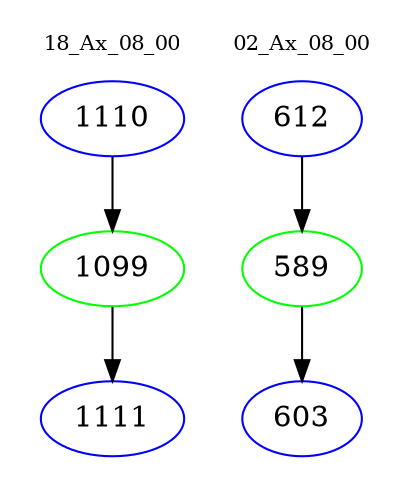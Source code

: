 digraph{
subgraph cluster_0 {
color = white
label = "18_Ax_08_00";
fontsize=10;
T0_1110 [label="1110", color="blue"]
T0_1110 -> T0_1099 [color="black"]
T0_1099 [label="1099", color="green"]
T0_1099 -> T0_1111 [color="black"]
T0_1111 [label="1111", color="blue"]
}
subgraph cluster_1 {
color = white
label = "02_Ax_08_00";
fontsize=10;
T1_612 [label="612", color="blue"]
T1_612 -> T1_589 [color="black"]
T1_589 [label="589", color="green"]
T1_589 -> T1_603 [color="black"]
T1_603 [label="603", color="blue"]
}
}
